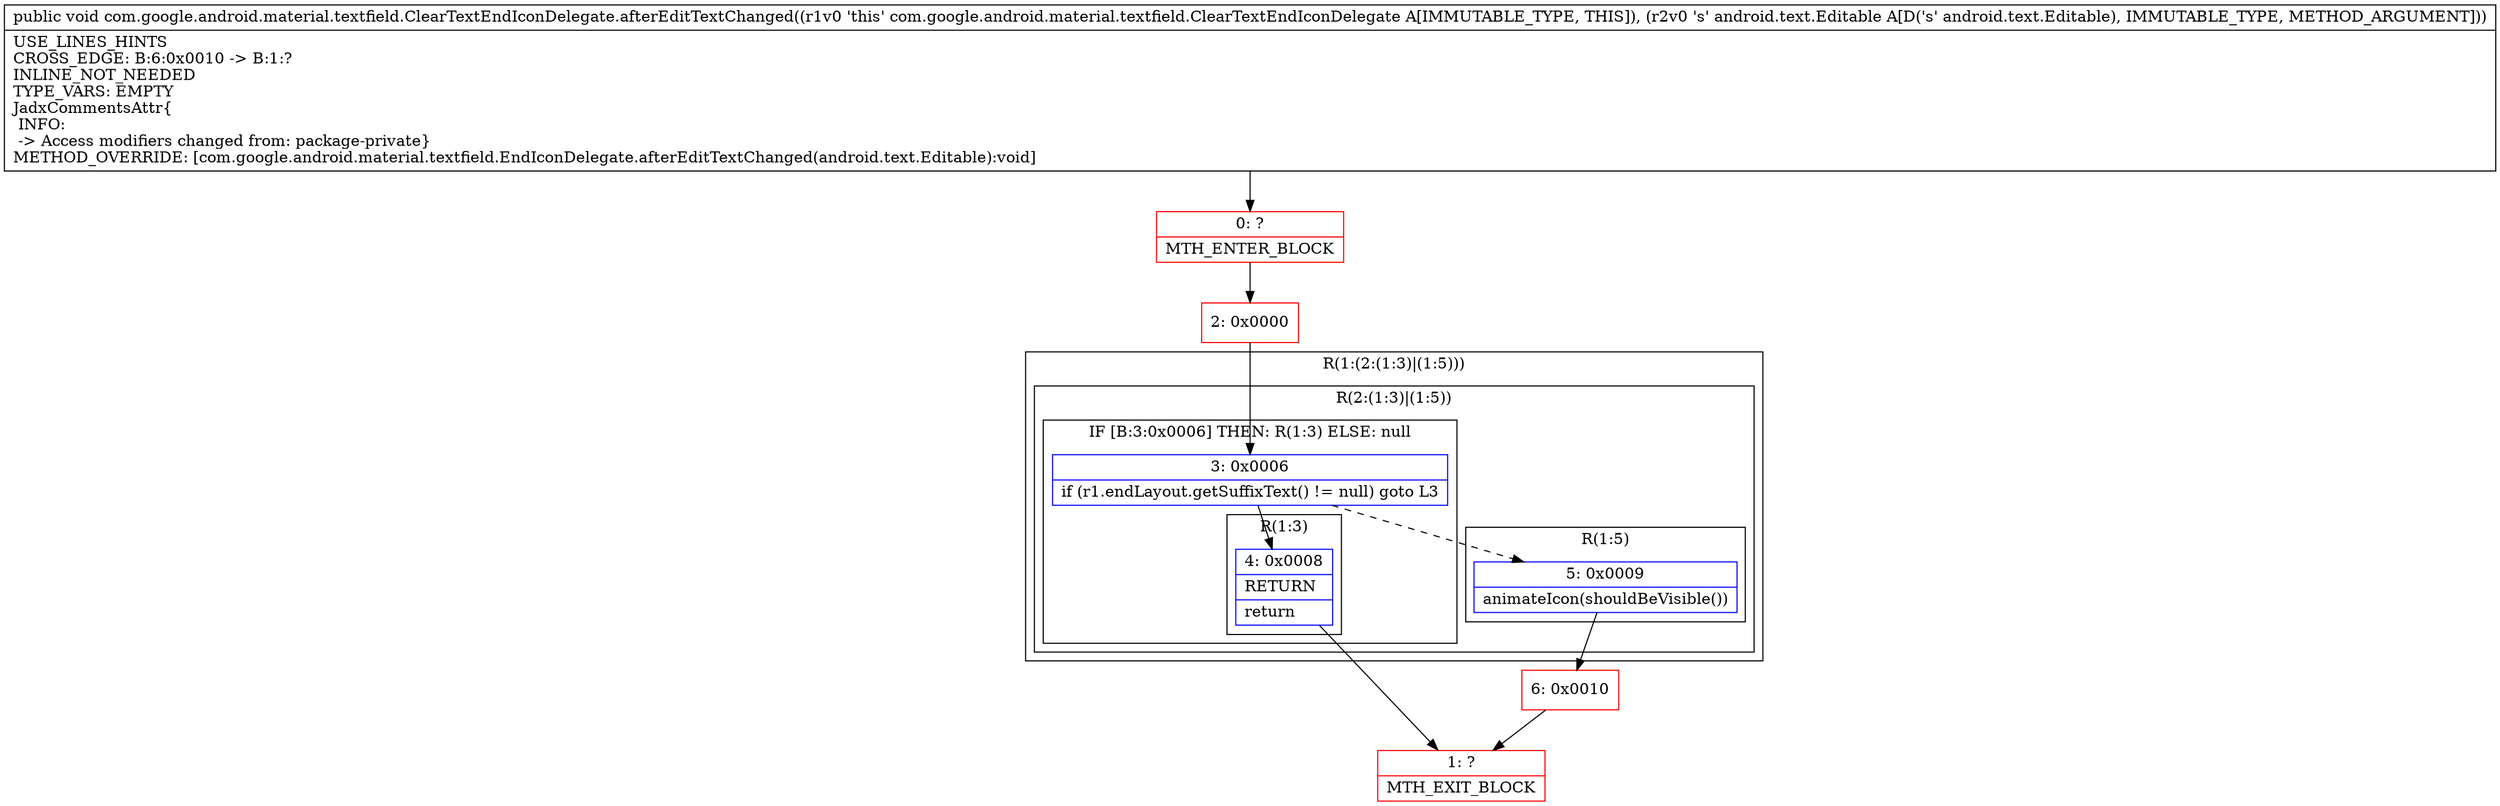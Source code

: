 digraph "CFG forcom.google.android.material.textfield.ClearTextEndIconDelegate.afterEditTextChanged(Landroid\/text\/Editable;)V" {
subgraph cluster_Region_17896038 {
label = "R(1:(2:(1:3)|(1:5)))";
node [shape=record,color=blue];
subgraph cluster_Region_1545322100 {
label = "R(2:(1:3)|(1:5))";
node [shape=record,color=blue];
subgraph cluster_IfRegion_861406720 {
label = "IF [B:3:0x0006] THEN: R(1:3) ELSE: null";
node [shape=record,color=blue];
Node_3 [shape=record,label="{3\:\ 0x0006|if (r1.endLayout.getSuffixText() != null) goto L3\l}"];
subgraph cluster_Region_1892819503 {
label = "R(1:3)";
node [shape=record,color=blue];
Node_4 [shape=record,label="{4\:\ 0x0008|RETURN\l|return\l}"];
}
}
subgraph cluster_Region_2044300401 {
label = "R(1:5)";
node [shape=record,color=blue];
Node_5 [shape=record,label="{5\:\ 0x0009|animateIcon(shouldBeVisible())\l}"];
}
}
}
Node_0 [shape=record,color=red,label="{0\:\ ?|MTH_ENTER_BLOCK\l}"];
Node_2 [shape=record,color=red,label="{2\:\ 0x0000}"];
Node_1 [shape=record,color=red,label="{1\:\ ?|MTH_EXIT_BLOCK\l}"];
Node_6 [shape=record,color=red,label="{6\:\ 0x0010}"];
MethodNode[shape=record,label="{public void com.google.android.material.textfield.ClearTextEndIconDelegate.afterEditTextChanged((r1v0 'this' com.google.android.material.textfield.ClearTextEndIconDelegate A[IMMUTABLE_TYPE, THIS]), (r2v0 's' android.text.Editable A[D('s' android.text.Editable), IMMUTABLE_TYPE, METHOD_ARGUMENT]))  | USE_LINES_HINTS\lCROSS_EDGE: B:6:0x0010 \-\> B:1:?\lINLINE_NOT_NEEDED\lTYPE_VARS: EMPTY\lJadxCommentsAttr\{\l INFO: \l \-\> Access modifiers changed from: package\-private\}\lMETHOD_OVERRIDE: [com.google.android.material.textfield.EndIconDelegate.afterEditTextChanged(android.text.Editable):void]\l}"];
MethodNode -> Node_0;Node_3 -> Node_4;
Node_3 -> Node_5[style=dashed];
Node_4 -> Node_1;
Node_5 -> Node_6;
Node_0 -> Node_2;
Node_2 -> Node_3;
Node_6 -> Node_1;
}

